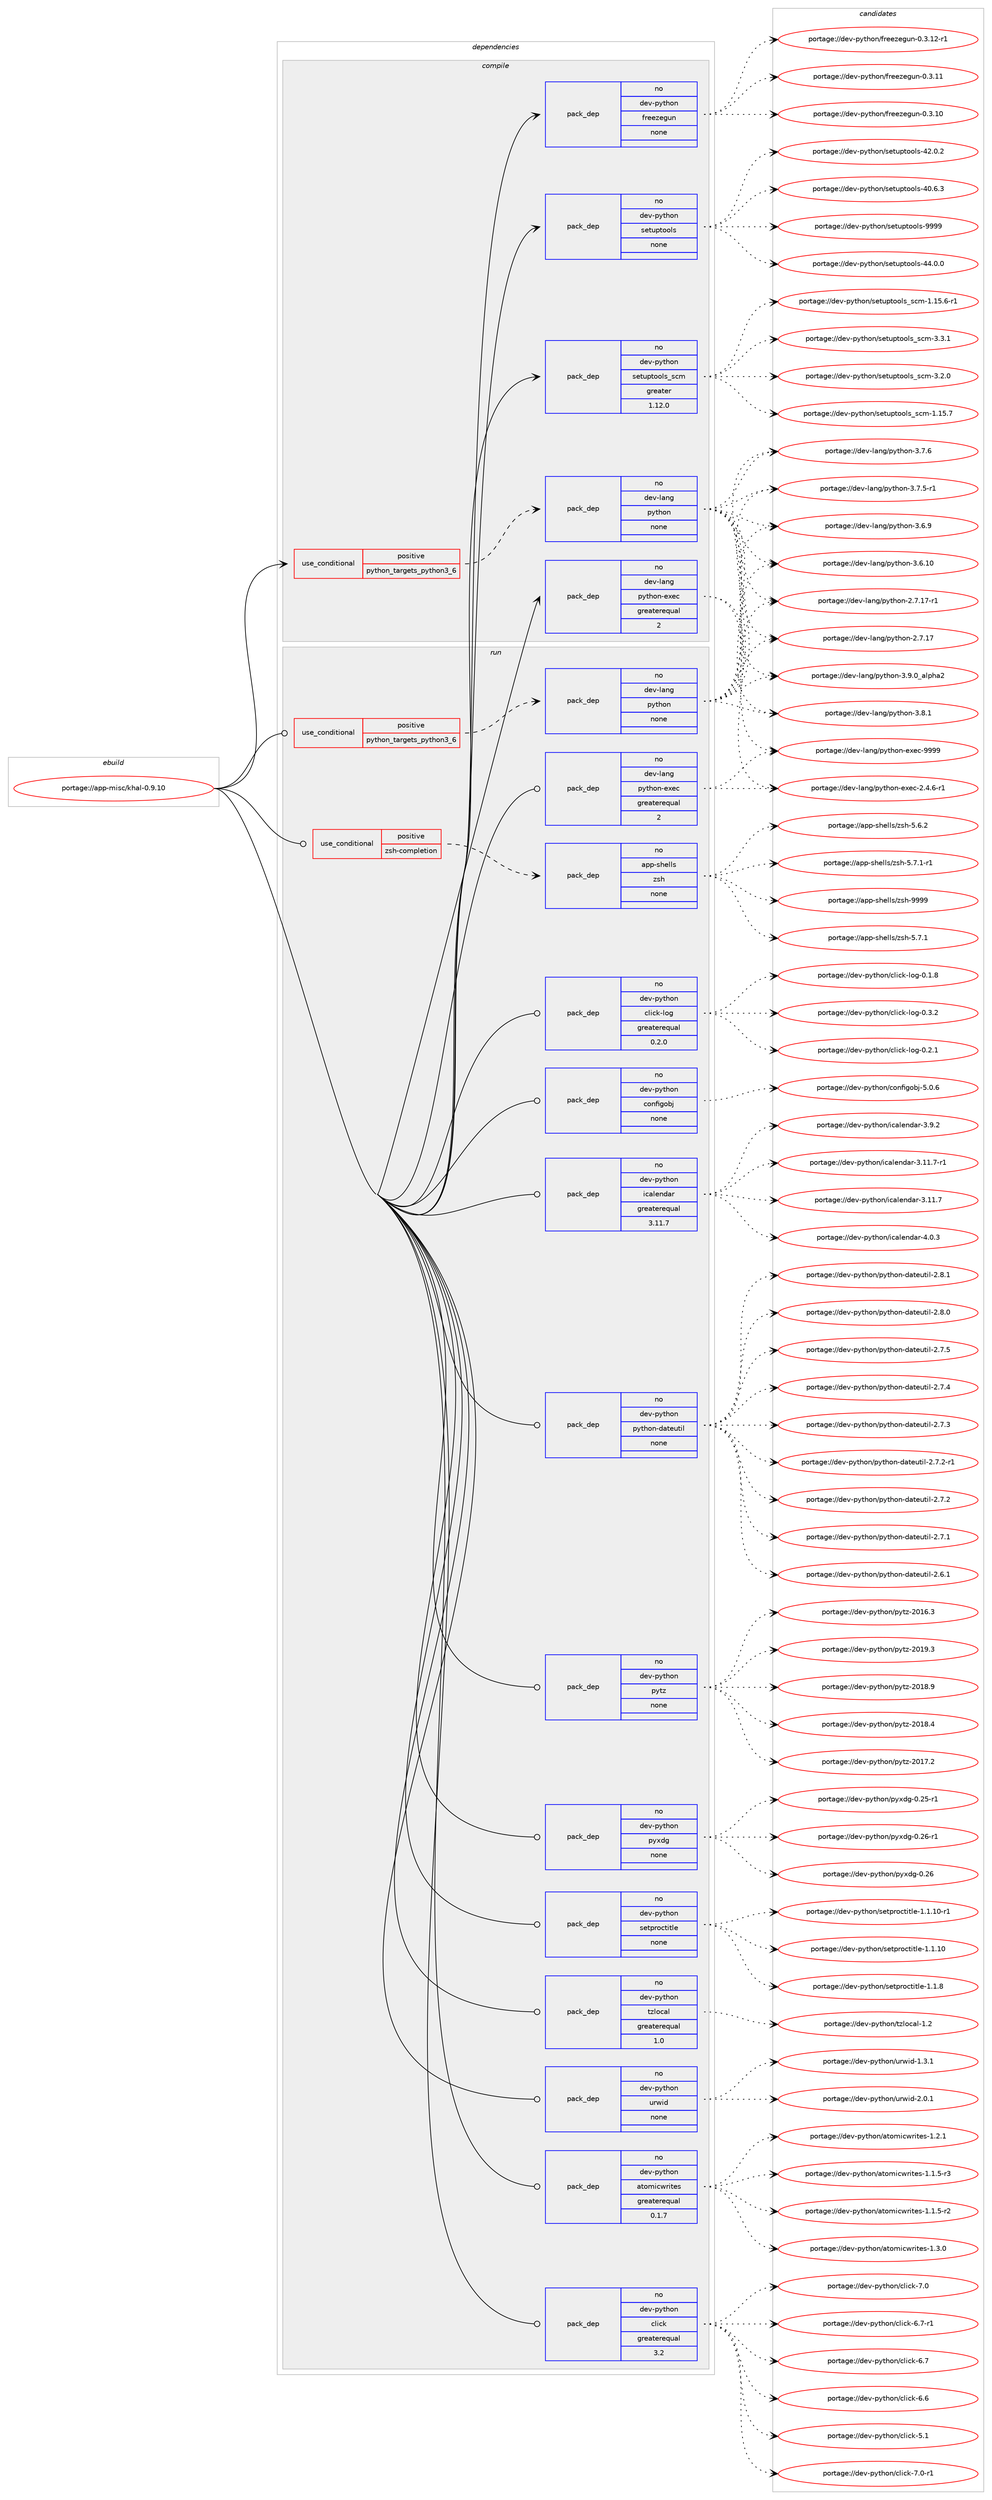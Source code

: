 digraph prolog {

# *************
# Graph options
# *************

newrank=true;
concentrate=true;
compound=true;
graph [rankdir=LR,fontname=Helvetica,fontsize=10,ranksep=1.5];#, ranksep=2.5, nodesep=0.2];
edge  [arrowhead=vee];
node  [fontname=Helvetica,fontsize=10];

# **********
# The ebuild
# **********

subgraph cluster_leftcol {
color=gray;
label=<<i>ebuild</i>>;
id [label="portage://app-misc/khal-0.9.10", color=red, width=4, href="../app-misc/khal-0.9.10.svg"];
}

# ****************
# The dependencies
# ****************

subgraph cluster_midcol {
color=gray;
label=<<i>dependencies</i>>;
subgraph cluster_compile {
fillcolor="#eeeeee";
style=filled;
label=<<i>compile</i>>;
subgraph cond143292 {
dependency611714 [label=<<TABLE BORDER="0" CELLBORDER="1" CELLSPACING="0" CELLPADDING="4"><TR><TD ROWSPAN="3" CELLPADDING="10">use_conditional</TD></TR><TR><TD>positive</TD></TR><TR><TD>python_targets_python3_6</TD></TR></TABLE>>, shape=none, color=red];
subgraph pack460234 {
dependency611715 [label=<<TABLE BORDER="0" CELLBORDER="1" CELLSPACING="0" CELLPADDING="4" WIDTH="220"><TR><TD ROWSPAN="6" CELLPADDING="30">pack_dep</TD></TR><TR><TD WIDTH="110">no</TD></TR><TR><TD>dev-lang</TD></TR><TR><TD>python</TD></TR><TR><TD>none</TD></TR><TR><TD></TD></TR></TABLE>>, shape=none, color=blue];
}
dependency611714:e -> dependency611715:w [weight=20,style="dashed",arrowhead="vee"];
}
id:e -> dependency611714:w [weight=20,style="solid",arrowhead="vee"];
subgraph pack460235 {
dependency611716 [label=<<TABLE BORDER="0" CELLBORDER="1" CELLSPACING="0" CELLPADDING="4" WIDTH="220"><TR><TD ROWSPAN="6" CELLPADDING="30">pack_dep</TD></TR><TR><TD WIDTH="110">no</TD></TR><TR><TD>dev-lang</TD></TR><TR><TD>python-exec</TD></TR><TR><TD>greaterequal</TD></TR><TR><TD>2</TD></TR></TABLE>>, shape=none, color=blue];
}
id:e -> dependency611716:w [weight=20,style="solid",arrowhead="vee"];
subgraph pack460236 {
dependency611717 [label=<<TABLE BORDER="0" CELLBORDER="1" CELLSPACING="0" CELLPADDING="4" WIDTH="220"><TR><TD ROWSPAN="6" CELLPADDING="30">pack_dep</TD></TR><TR><TD WIDTH="110">no</TD></TR><TR><TD>dev-python</TD></TR><TR><TD>freezegun</TD></TR><TR><TD>none</TD></TR><TR><TD></TD></TR></TABLE>>, shape=none, color=blue];
}
id:e -> dependency611717:w [weight=20,style="solid",arrowhead="vee"];
subgraph pack460237 {
dependency611718 [label=<<TABLE BORDER="0" CELLBORDER="1" CELLSPACING="0" CELLPADDING="4" WIDTH="220"><TR><TD ROWSPAN="6" CELLPADDING="30">pack_dep</TD></TR><TR><TD WIDTH="110">no</TD></TR><TR><TD>dev-python</TD></TR><TR><TD>setuptools</TD></TR><TR><TD>none</TD></TR><TR><TD></TD></TR></TABLE>>, shape=none, color=blue];
}
id:e -> dependency611718:w [weight=20,style="solid",arrowhead="vee"];
subgraph pack460238 {
dependency611719 [label=<<TABLE BORDER="0" CELLBORDER="1" CELLSPACING="0" CELLPADDING="4" WIDTH="220"><TR><TD ROWSPAN="6" CELLPADDING="30">pack_dep</TD></TR><TR><TD WIDTH="110">no</TD></TR><TR><TD>dev-python</TD></TR><TR><TD>setuptools_scm</TD></TR><TR><TD>greater</TD></TR><TR><TD>1.12.0</TD></TR></TABLE>>, shape=none, color=blue];
}
id:e -> dependency611719:w [weight=20,style="solid",arrowhead="vee"];
}
subgraph cluster_compileandrun {
fillcolor="#eeeeee";
style=filled;
label=<<i>compile and run</i>>;
}
subgraph cluster_run {
fillcolor="#eeeeee";
style=filled;
label=<<i>run</i>>;
subgraph cond143293 {
dependency611720 [label=<<TABLE BORDER="0" CELLBORDER="1" CELLSPACING="0" CELLPADDING="4"><TR><TD ROWSPAN="3" CELLPADDING="10">use_conditional</TD></TR><TR><TD>positive</TD></TR><TR><TD>python_targets_python3_6</TD></TR></TABLE>>, shape=none, color=red];
subgraph pack460239 {
dependency611721 [label=<<TABLE BORDER="0" CELLBORDER="1" CELLSPACING="0" CELLPADDING="4" WIDTH="220"><TR><TD ROWSPAN="6" CELLPADDING="30">pack_dep</TD></TR><TR><TD WIDTH="110">no</TD></TR><TR><TD>dev-lang</TD></TR><TR><TD>python</TD></TR><TR><TD>none</TD></TR><TR><TD></TD></TR></TABLE>>, shape=none, color=blue];
}
dependency611720:e -> dependency611721:w [weight=20,style="dashed",arrowhead="vee"];
}
id:e -> dependency611720:w [weight=20,style="solid",arrowhead="odot"];
subgraph cond143294 {
dependency611722 [label=<<TABLE BORDER="0" CELLBORDER="1" CELLSPACING="0" CELLPADDING="4"><TR><TD ROWSPAN="3" CELLPADDING="10">use_conditional</TD></TR><TR><TD>positive</TD></TR><TR><TD>zsh-completion</TD></TR></TABLE>>, shape=none, color=red];
subgraph pack460240 {
dependency611723 [label=<<TABLE BORDER="0" CELLBORDER="1" CELLSPACING="0" CELLPADDING="4" WIDTH="220"><TR><TD ROWSPAN="6" CELLPADDING="30">pack_dep</TD></TR><TR><TD WIDTH="110">no</TD></TR><TR><TD>app-shells</TD></TR><TR><TD>zsh</TD></TR><TR><TD>none</TD></TR><TR><TD></TD></TR></TABLE>>, shape=none, color=blue];
}
dependency611722:e -> dependency611723:w [weight=20,style="dashed",arrowhead="vee"];
}
id:e -> dependency611722:w [weight=20,style="solid",arrowhead="odot"];
subgraph pack460241 {
dependency611724 [label=<<TABLE BORDER="0" CELLBORDER="1" CELLSPACING="0" CELLPADDING="4" WIDTH="220"><TR><TD ROWSPAN="6" CELLPADDING="30">pack_dep</TD></TR><TR><TD WIDTH="110">no</TD></TR><TR><TD>dev-lang</TD></TR><TR><TD>python-exec</TD></TR><TR><TD>greaterequal</TD></TR><TR><TD>2</TD></TR></TABLE>>, shape=none, color=blue];
}
id:e -> dependency611724:w [weight=20,style="solid",arrowhead="odot"];
subgraph pack460242 {
dependency611725 [label=<<TABLE BORDER="0" CELLBORDER="1" CELLSPACING="0" CELLPADDING="4" WIDTH="220"><TR><TD ROWSPAN="6" CELLPADDING="30">pack_dep</TD></TR><TR><TD WIDTH="110">no</TD></TR><TR><TD>dev-python</TD></TR><TR><TD>atomicwrites</TD></TR><TR><TD>greaterequal</TD></TR><TR><TD>0.1.7</TD></TR></TABLE>>, shape=none, color=blue];
}
id:e -> dependency611725:w [weight=20,style="solid",arrowhead="odot"];
subgraph pack460243 {
dependency611726 [label=<<TABLE BORDER="0" CELLBORDER="1" CELLSPACING="0" CELLPADDING="4" WIDTH="220"><TR><TD ROWSPAN="6" CELLPADDING="30">pack_dep</TD></TR><TR><TD WIDTH="110">no</TD></TR><TR><TD>dev-python</TD></TR><TR><TD>click</TD></TR><TR><TD>greaterequal</TD></TR><TR><TD>3.2</TD></TR></TABLE>>, shape=none, color=blue];
}
id:e -> dependency611726:w [weight=20,style="solid",arrowhead="odot"];
subgraph pack460244 {
dependency611727 [label=<<TABLE BORDER="0" CELLBORDER="1" CELLSPACING="0" CELLPADDING="4" WIDTH="220"><TR><TD ROWSPAN="6" CELLPADDING="30">pack_dep</TD></TR><TR><TD WIDTH="110">no</TD></TR><TR><TD>dev-python</TD></TR><TR><TD>click-log</TD></TR><TR><TD>greaterequal</TD></TR><TR><TD>0.2.0</TD></TR></TABLE>>, shape=none, color=blue];
}
id:e -> dependency611727:w [weight=20,style="solid",arrowhead="odot"];
subgraph pack460245 {
dependency611728 [label=<<TABLE BORDER="0" CELLBORDER="1" CELLSPACING="0" CELLPADDING="4" WIDTH="220"><TR><TD ROWSPAN="6" CELLPADDING="30">pack_dep</TD></TR><TR><TD WIDTH="110">no</TD></TR><TR><TD>dev-python</TD></TR><TR><TD>configobj</TD></TR><TR><TD>none</TD></TR><TR><TD></TD></TR></TABLE>>, shape=none, color=blue];
}
id:e -> dependency611728:w [weight=20,style="solid",arrowhead="odot"];
subgraph pack460246 {
dependency611729 [label=<<TABLE BORDER="0" CELLBORDER="1" CELLSPACING="0" CELLPADDING="4" WIDTH="220"><TR><TD ROWSPAN="6" CELLPADDING="30">pack_dep</TD></TR><TR><TD WIDTH="110">no</TD></TR><TR><TD>dev-python</TD></TR><TR><TD>icalendar</TD></TR><TR><TD>greaterequal</TD></TR><TR><TD>3.11.7</TD></TR></TABLE>>, shape=none, color=blue];
}
id:e -> dependency611729:w [weight=20,style="solid",arrowhead="odot"];
subgraph pack460247 {
dependency611730 [label=<<TABLE BORDER="0" CELLBORDER="1" CELLSPACING="0" CELLPADDING="4" WIDTH="220"><TR><TD ROWSPAN="6" CELLPADDING="30">pack_dep</TD></TR><TR><TD WIDTH="110">no</TD></TR><TR><TD>dev-python</TD></TR><TR><TD>python-dateutil</TD></TR><TR><TD>none</TD></TR><TR><TD></TD></TR></TABLE>>, shape=none, color=blue];
}
id:e -> dependency611730:w [weight=20,style="solid",arrowhead="odot"];
subgraph pack460248 {
dependency611731 [label=<<TABLE BORDER="0" CELLBORDER="1" CELLSPACING="0" CELLPADDING="4" WIDTH="220"><TR><TD ROWSPAN="6" CELLPADDING="30">pack_dep</TD></TR><TR><TD WIDTH="110">no</TD></TR><TR><TD>dev-python</TD></TR><TR><TD>pytz</TD></TR><TR><TD>none</TD></TR><TR><TD></TD></TR></TABLE>>, shape=none, color=blue];
}
id:e -> dependency611731:w [weight=20,style="solid",arrowhead="odot"];
subgraph pack460249 {
dependency611732 [label=<<TABLE BORDER="0" CELLBORDER="1" CELLSPACING="0" CELLPADDING="4" WIDTH="220"><TR><TD ROWSPAN="6" CELLPADDING="30">pack_dep</TD></TR><TR><TD WIDTH="110">no</TD></TR><TR><TD>dev-python</TD></TR><TR><TD>pyxdg</TD></TR><TR><TD>none</TD></TR><TR><TD></TD></TR></TABLE>>, shape=none, color=blue];
}
id:e -> dependency611732:w [weight=20,style="solid",arrowhead="odot"];
subgraph pack460250 {
dependency611733 [label=<<TABLE BORDER="0" CELLBORDER="1" CELLSPACING="0" CELLPADDING="4" WIDTH="220"><TR><TD ROWSPAN="6" CELLPADDING="30">pack_dep</TD></TR><TR><TD WIDTH="110">no</TD></TR><TR><TD>dev-python</TD></TR><TR><TD>setproctitle</TD></TR><TR><TD>none</TD></TR><TR><TD></TD></TR></TABLE>>, shape=none, color=blue];
}
id:e -> dependency611733:w [weight=20,style="solid",arrowhead="odot"];
subgraph pack460251 {
dependency611734 [label=<<TABLE BORDER="0" CELLBORDER="1" CELLSPACING="0" CELLPADDING="4" WIDTH="220"><TR><TD ROWSPAN="6" CELLPADDING="30">pack_dep</TD></TR><TR><TD WIDTH="110">no</TD></TR><TR><TD>dev-python</TD></TR><TR><TD>tzlocal</TD></TR><TR><TD>greaterequal</TD></TR><TR><TD>1.0</TD></TR></TABLE>>, shape=none, color=blue];
}
id:e -> dependency611734:w [weight=20,style="solid",arrowhead="odot"];
subgraph pack460252 {
dependency611735 [label=<<TABLE BORDER="0" CELLBORDER="1" CELLSPACING="0" CELLPADDING="4" WIDTH="220"><TR><TD ROWSPAN="6" CELLPADDING="30">pack_dep</TD></TR><TR><TD WIDTH="110">no</TD></TR><TR><TD>dev-python</TD></TR><TR><TD>urwid</TD></TR><TR><TD>none</TD></TR><TR><TD></TD></TR></TABLE>>, shape=none, color=blue];
}
id:e -> dependency611735:w [weight=20,style="solid",arrowhead="odot"];
}
}

# **************
# The candidates
# **************

subgraph cluster_choices {
rank=same;
color=gray;
label=<<i>candidates</i>>;

subgraph choice460234 {
color=black;
nodesep=1;
choice10010111845108971101034711212111610411111045514657464895971081121049750 [label="portage://dev-lang/python-3.9.0_alpha2", color=red, width=4,href="../dev-lang/python-3.9.0_alpha2.svg"];
choice100101118451089711010347112121116104111110455146564649 [label="portage://dev-lang/python-3.8.1", color=red, width=4,href="../dev-lang/python-3.8.1.svg"];
choice100101118451089711010347112121116104111110455146554654 [label="portage://dev-lang/python-3.7.6", color=red, width=4,href="../dev-lang/python-3.7.6.svg"];
choice1001011184510897110103471121211161041111104551465546534511449 [label="portage://dev-lang/python-3.7.5-r1", color=red, width=4,href="../dev-lang/python-3.7.5-r1.svg"];
choice100101118451089711010347112121116104111110455146544657 [label="portage://dev-lang/python-3.6.9", color=red, width=4,href="../dev-lang/python-3.6.9.svg"];
choice10010111845108971101034711212111610411111045514654464948 [label="portage://dev-lang/python-3.6.10", color=red, width=4,href="../dev-lang/python-3.6.10.svg"];
choice100101118451089711010347112121116104111110455046554649554511449 [label="portage://dev-lang/python-2.7.17-r1", color=red, width=4,href="../dev-lang/python-2.7.17-r1.svg"];
choice10010111845108971101034711212111610411111045504655464955 [label="portage://dev-lang/python-2.7.17", color=red, width=4,href="../dev-lang/python-2.7.17.svg"];
dependency611715:e -> choice10010111845108971101034711212111610411111045514657464895971081121049750:w [style=dotted,weight="100"];
dependency611715:e -> choice100101118451089711010347112121116104111110455146564649:w [style=dotted,weight="100"];
dependency611715:e -> choice100101118451089711010347112121116104111110455146554654:w [style=dotted,weight="100"];
dependency611715:e -> choice1001011184510897110103471121211161041111104551465546534511449:w [style=dotted,weight="100"];
dependency611715:e -> choice100101118451089711010347112121116104111110455146544657:w [style=dotted,weight="100"];
dependency611715:e -> choice10010111845108971101034711212111610411111045514654464948:w [style=dotted,weight="100"];
dependency611715:e -> choice100101118451089711010347112121116104111110455046554649554511449:w [style=dotted,weight="100"];
dependency611715:e -> choice10010111845108971101034711212111610411111045504655464955:w [style=dotted,weight="100"];
}
subgraph choice460235 {
color=black;
nodesep=1;
choice10010111845108971101034711212111610411111045101120101994557575757 [label="portage://dev-lang/python-exec-9999", color=red, width=4,href="../dev-lang/python-exec-9999.svg"];
choice10010111845108971101034711212111610411111045101120101994550465246544511449 [label="portage://dev-lang/python-exec-2.4.6-r1", color=red, width=4,href="../dev-lang/python-exec-2.4.6-r1.svg"];
dependency611716:e -> choice10010111845108971101034711212111610411111045101120101994557575757:w [style=dotted,weight="100"];
dependency611716:e -> choice10010111845108971101034711212111610411111045101120101994550465246544511449:w [style=dotted,weight="100"];
}
subgraph choice460236 {
color=black;
nodesep=1;
choice1001011184511212111610411111047102114101101122101103117110454846514649504511449 [label="portage://dev-python/freezegun-0.3.12-r1", color=red, width=4,href="../dev-python/freezegun-0.3.12-r1.svg"];
choice100101118451121211161041111104710211410110112210110311711045484651464949 [label="portage://dev-python/freezegun-0.3.11", color=red, width=4,href="../dev-python/freezegun-0.3.11.svg"];
choice100101118451121211161041111104710211410110112210110311711045484651464948 [label="portage://dev-python/freezegun-0.3.10", color=red, width=4,href="../dev-python/freezegun-0.3.10.svg"];
dependency611717:e -> choice1001011184511212111610411111047102114101101122101103117110454846514649504511449:w [style=dotted,weight="100"];
dependency611717:e -> choice100101118451121211161041111104710211410110112210110311711045484651464949:w [style=dotted,weight="100"];
dependency611717:e -> choice100101118451121211161041111104710211410110112210110311711045484651464948:w [style=dotted,weight="100"];
}
subgraph choice460237 {
color=black;
nodesep=1;
choice10010111845112121116104111110471151011161171121161111111081154557575757 [label="portage://dev-python/setuptools-9999", color=red, width=4,href="../dev-python/setuptools-9999.svg"];
choice100101118451121211161041111104711510111611711211611111110811545525246484648 [label="portage://dev-python/setuptools-44.0.0", color=red, width=4,href="../dev-python/setuptools-44.0.0.svg"];
choice100101118451121211161041111104711510111611711211611111110811545525046484650 [label="portage://dev-python/setuptools-42.0.2", color=red, width=4,href="../dev-python/setuptools-42.0.2.svg"];
choice100101118451121211161041111104711510111611711211611111110811545524846544651 [label="portage://dev-python/setuptools-40.6.3", color=red, width=4,href="../dev-python/setuptools-40.6.3.svg"];
dependency611718:e -> choice10010111845112121116104111110471151011161171121161111111081154557575757:w [style=dotted,weight="100"];
dependency611718:e -> choice100101118451121211161041111104711510111611711211611111110811545525246484648:w [style=dotted,weight="100"];
dependency611718:e -> choice100101118451121211161041111104711510111611711211611111110811545525046484650:w [style=dotted,weight="100"];
dependency611718:e -> choice100101118451121211161041111104711510111611711211611111110811545524846544651:w [style=dotted,weight="100"];
}
subgraph choice460238 {
color=black;
nodesep=1;
choice10010111845112121116104111110471151011161171121161111111081159511599109455146514649 [label="portage://dev-python/setuptools_scm-3.3.1", color=red, width=4,href="../dev-python/setuptools_scm-3.3.1.svg"];
choice10010111845112121116104111110471151011161171121161111111081159511599109455146504648 [label="portage://dev-python/setuptools_scm-3.2.0", color=red, width=4,href="../dev-python/setuptools_scm-3.2.0.svg"];
choice1001011184511212111610411111047115101116117112116111111108115951159910945494649534655 [label="portage://dev-python/setuptools_scm-1.15.7", color=red, width=4,href="../dev-python/setuptools_scm-1.15.7.svg"];
choice10010111845112121116104111110471151011161171121161111111081159511599109454946495346544511449 [label="portage://dev-python/setuptools_scm-1.15.6-r1", color=red, width=4,href="../dev-python/setuptools_scm-1.15.6-r1.svg"];
dependency611719:e -> choice10010111845112121116104111110471151011161171121161111111081159511599109455146514649:w [style=dotted,weight="100"];
dependency611719:e -> choice10010111845112121116104111110471151011161171121161111111081159511599109455146504648:w [style=dotted,weight="100"];
dependency611719:e -> choice1001011184511212111610411111047115101116117112116111111108115951159910945494649534655:w [style=dotted,weight="100"];
dependency611719:e -> choice10010111845112121116104111110471151011161171121161111111081159511599109454946495346544511449:w [style=dotted,weight="100"];
}
subgraph choice460239 {
color=black;
nodesep=1;
choice10010111845108971101034711212111610411111045514657464895971081121049750 [label="portage://dev-lang/python-3.9.0_alpha2", color=red, width=4,href="../dev-lang/python-3.9.0_alpha2.svg"];
choice100101118451089711010347112121116104111110455146564649 [label="portage://dev-lang/python-3.8.1", color=red, width=4,href="../dev-lang/python-3.8.1.svg"];
choice100101118451089711010347112121116104111110455146554654 [label="portage://dev-lang/python-3.7.6", color=red, width=4,href="../dev-lang/python-3.7.6.svg"];
choice1001011184510897110103471121211161041111104551465546534511449 [label="portage://dev-lang/python-3.7.5-r1", color=red, width=4,href="../dev-lang/python-3.7.5-r1.svg"];
choice100101118451089711010347112121116104111110455146544657 [label="portage://dev-lang/python-3.6.9", color=red, width=4,href="../dev-lang/python-3.6.9.svg"];
choice10010111845108971101034711212111610411111045514654464948 [label="portage://dev-lang/python-3.6.10", color=red, width=4,href="../dev-lang/python-3.6.10.svg"];
choice100101118451089711010347112121116104111110455046554649554511449 [label="portage://dev-lang/python-2.7.17-r1", color=red, width=4,href="../dev-lang/python-2.7.17-r1.svg"];
choice10010111845108971101034711212111610411111045504655464955 [label="portage://dev-lang/python-2.7.17", color=red, width=4,href="../dev-lang/python-2.7.17.svg"];
dependency611721:e -> choice10010111845108971101034711212111610411111045514657464895971081121049750:w [style=dotted,weight="100"];
dependency611721:e -> choice100101118451089711010347112121116104111110455146564649:w [style=dotted,weight="100"];
dependency611721:e -> choice100101118451089711010347112121116104111110455146554654:w [style=dotted,weight="100"];
dependency611721:e -> choice1001011184510897110103471121211161041111104551465546534511449:w [style=dotted,weight="100"];
dependency611721:e -> choice100101118451089711010347112121116104111110455146544657:w [style=dotted,weight="100"];
dependency611721:e -> choice10010111845108971101034711212111610411111045514654464948:w [style=dotted,weight="100"];
dependency611721:e -> choice100101118451089711010347112121116104111110455046554649554511449:w [style=dotted,weight="100"];
dependency611721:e -> choice10010111845108971101034711212111610411111045504655464955:w [style=dotted,weight="100"];
}
subgraph choice460240 {
color=black;
nodesep=1;
choice9711211245115104101108108115471221151044557575757 [label="portage://app-shells/zsh-9999", color=red, width=4,href="../app-shells/zsh-9999.svg"];
choice9711211245115104101108108115471221151044553465546494511449 [label="portage://app-shells/zsh-5.7.1-r1", color=red, width=4,href="../app-shells/zsh-5.7.1-r1.svg"];
choice971121124511510410110810811547122115104455346554649 [label="portage://app-shells/zsh-5.7.1", color=red, width=4,href="../app-shells/zsh-5.7.1.svg"];
choice971121124511510410110810811547122115104455346544650 [label="portage://app-shells/zsh-5.6.2", color=red, width=4,href="../app-shells/zsh-5.6.2.svg"];
dependency611723:e -> choice9711211245115104101108108115471221151044557575757:w [style=dotted,weight="100"];
dependency611723:e -> choice9711211245115104101108108115471221151044553465546494511449:w [style=dotted,weight="100"];
dependency611723:e -> choice971121124511510410110810811547122115104455346554649:w [style=dotted,weight="100"];
dependency611723:e -> choice971121124511510410110810811547122115104455346544650:w [style=dotted,weight="100"];
}
subgraph choice460241 {
color=black;
nodesep=1;
choice10010111845108971101034711212111610411111045101120101994557575757 [label="portage://dev-lang/python-exec-9999", color=red, width=4,href="../dev-lang/python-exec-9999.svg"];
choice10010111845108971101034711212111610411111045101120101994550465246544511449 [label="portage://dev-lang/python-exec-2.4.6-r1", color=red, width=4,href="../dev-lang/python-exec-2.4.6-r1.svg"];
dependency611724:e -> choice10010111845108971101034711212111610411111045101120101994557575757:w [style=dotted,weight="100"];
dependency611724:e -> choice10010111845108971101034711212111610411111045101120101994550465246544511449:w [style=dotted,weight="100"];
}
subgraph choice460242 {
color=black;
nodesep=1;
choice10010111845112121116104111110479711611110910599119114105116101115454946514648 [label="portage://dev-python/atomicwrites-1.3.0", color=red, width=4,href="../dev-python/atomicwrites-1.3.0.svg"];
choice10010111845112121116104111110479711611110910599119114105116101115454946504649 [label="portage://dev-python/atomicwrites-1.2.1", color=red, width=4,href="../dev-python/atomicwrites-1.2.1.svg"];
choice100101118451121211161041111104797116111109105991191141051161011154549464946534511451 [label="portage://dev-python/atomicwrites-1.1.5-r3", color=red, width=4,href="../dev-python/atomicwrites-1.1.5-r3.svg"];
choice100101118451121211161041111104797116111109105991191141051161011154549464946534511450 [label="portage://dev-python/atomicwrites-1.1.5-r2", color=red, width=4,href="../dev-python/atomicwrites-1.1.5-r2.svg"];
dependency611725:e -> choice10010111845112121116104111110479711611110910599119114105116101115454946514648:w [style=dotted,weight="100"];
dependency611725:e -> choice10010111845112121116104111110479711611110910599119114105116101115454946504649:w [style=dotted,weight="100"];
dependency611725:e -> choice100101118451121211161041111104797116111109105991191141051161011154549464946534511451:w [style=dotted,weight="100"];
dependency611725:e -> choice100101118451121211161041111104797116111109105991191141051161011154549464946534511450:w [style=dotted,weight="100"];
}
subgraph choice460243 {
color=black;
nodesep=1;
choice10010111845112121116104111110479910810599107455546484511449 [label="portage://dev-python/click-7.0-r1", color=red, width=4,href="../dev-python/click-7.0-r1.svg"];
choice1001011184511212111610411111047991081059910745554648 [label="portage://dev-python/click-7.0", color=red, width=4,href="../dev-python/click-7.0.svg"];
choice10010111845112121116104111110479910810599107455446554511449 [label="portage://dev-python/click-6.7-r1", color=red, width=4,href="../dev-python/click-6.7-r1.svg"];
choice1001011184511212111610411111047991081059910745544655 [label="portage://dev-python/click-6.7", color=red, width=4,href="../dev-python/click-6.7.svg"];
choice1001011184511212111610411111047991081059910745544654 [label="portage://dev-python/click-6.6", color=red, width=4,href="../dev-python/click-6.6.svg"];
choice1001011184511212111610411111047991081059910745534649 [label="portage://dev-python/click-5.1", color=red, width=4,href="../dev-python/click-5.1.svg"];
dependency611726:e -> choice10010111845112121116104111110479910810599107455546484511449:w [style=dotted,weight="100"];
dependency611726:e -> choice1001011184511212111610411111047991081059910745554648:w [style=dotted,weight="100"];
dependency611726:e -> choice10010111845112121116104111110479910810599107455446554511449:w [style=dotted,weight="100"];
dependency611726:e -> choice1001011184511212111610411111047991081059910745544655:w [style=dotted,weight="100"];
dependency611726:e -> choice1001011184511212111610411111047991081059910745544654:w [style=dotted,weight="100"];
dependency611726:e -> choice1001011184511212111610411111047991081059910745534649:w [style=dotted,weight="100"];
}
subgraph choice460244 {
color=black;
nodesep=1;
choice1001011184511212111610411111047991081059910745108111103454846514650 [label="portage://dev-python/click-log-0.3.2", color=red, width=4,href="../dev-python/click-log-0.3.2.svg"];
choice1001011184511212111610411111047991081059910745108111103454846504649 [label="portage://dev-python/click-log-0.2.1", color=red, width=4,href="../dev-python/click-log-0.2.1.svg"];
choice1001011184511212111610411111047991081059910745108111103454846494656 [label="portage://dev-python/click-log-0.1.8", color=red, width=4,href="../dev-python/click-log-0.1.8.svg"];
dependency611727:e -> choice1001011184511212111610411111047991081059910745108111103454846514650:w [style=dotted,weight="100"];
dependency611727:e -> choice1001011184511212111610411111047991081059910745108111103454846504649:w [style=dotted,weight="100"];
dependency611727:e -> choice1001011184511212111610411111047991081059910745108111103454846494656:w [style=dotted,weight="100"];
}
subgraph choice460245 {
color=black;
nodesep=1;
choice10010111845112121116104111110479911111010210510311198106455346484654 [label="portage://dev-python/configobj-5.0.6", color=red, width=4,href="../dev-python/configobj-5.0.6.svg"];
dependency611728:e -> choice10010111845112121116104111110479911111010210510311198106455346484654:w [style=dotted,weight="100"];
}
subgraph choice460246 {
color=black;
nodesep=1;
choice1001011184511212111610411111047105999710810111010097114455246484651 [label="portage://dev-python/icalendar-4.0.3", color=red, width=4,href="../dev-python/icalendar-4.0.3.svg"];
choice1001011184511212111610411111047105999710810111010097114455146574650 [label="portage://dev-python/icalendar-3.9.2", color=red, width=4,href="../dev-python/icalendar-3.9.2.svg"];
choice1001011184511212111610411111047105999710810111010097114455146494946554511449 [label="portage://dev-python/icalendar-3.11.7-r1", color=red, width=4,href="../dev-python/icalendar-3.11.7-r1.svg"];
choice100101118451121211161041111104710599971081011101009711445514649494655 [label="portage://dev-python/icalendar-3.11.7", color=red, width=4,href="../dev-python/icalendar-3.11.7.svg"];
dependency611729:e -> choice1001011184511212111610411111047105999710810111010097114455246484651:w [style=dotted,weight="100"];
dependency611729:e -> choice1001011184511212111610411111047105999710810111010097114455146574650:w [style=dotted,weight="100"];
dependency611729:e -> choice1001011184511212111610411111047105999710810111010097114455146494946554511449:w [style=dotted,weight="100"];
dependency611729:e -> choice100101118451121211161041111104710599971081011101009711445514649494655:w [style=dotted,weight="100"];
}
subgraph choice460247 {
color=black;
nodesep=1;
choice10010111845112121116104111110471121211161041111104510097116101117116105108455046564649 [label="portage://dev-python/python-dateutil-2.8.1", color=red, width=4,href="../dev-python/python-dateutil-2.8.1.svg"];
choice10010111845112121116104111110471121211161041111104510097116101117116105108455046564648 [label="portage://dev-python/python-dateutil-2.8.0", color=red, width=4,href="../dev-python/python-dateutil-2.8.0.svg"];
choice10010111845112121116104111110471121211161041111104510097116101117116105108455046554653 [label="portage://dev-python/python-dateutil-2.7.5", color=red, width=4,href="../dev-python/python-dateutil-2.7.5.svg"];
choice10010111845112121116104111110471121211161041111104510097116101117116105108455046554652 [label="portage://dev-python/python-dateutil-2.7.4", color=red, width=4,href="../dev-python/python-dateutil-2.7.4.svg"];
choice10010111845112121116104111110471121211161041111104510097116101117116105108455046554651 [label="portage://dev-python/python-dateutil-2.7.3", color=red, width=4,href="../dev-python/python-dateutil-2.7.3.svg"];
choice100101118451121211161041111104711212111610411111045100971161011171161051084550465546504511449 [label="portage://dev-python/python-dateutil-2.7.2-r1", color=red, width=4,href="../dev-python/python-dateutil-2.7.2-r1.svg"];
choice10010111845112121116104111110471121211161041111104510097116101117116105108455046554650 [label="portage://dev-python/python-dateutil-2.7.2", color=red, width=4,href="../dev-python/python-dateutil-2.7.2.svg"];
choice10010111845112121116104111110471121211161041111104510097116101117116105108455046554649 [label="portage://dev-python/python-dateutil-2.7.1", color=red, width=4,href="../dev-python/python-dateutil-2.7.1.svg"];
choice10010111845112121116104111110471121211161041111104510097116101117116105108455046544649 [label="portage://dev-python/python-dateutil-2.6.1", color=red, width=4,href="../dev-python/python-dateutil-2.6.1.svg"];
dependency611730:e -> choice10010111845112121116104111110471121211161041111104510097116101117116105108455046564649:w [style=dotted,weight="100"];
dependency611730:e -> choice10010111845112121116104111110471121211161041111104510097116101117116105108455046564648:w [style=dotted,weight="100"];
dependency611730:e -> choice10010111845112121116104111110471121211161041111104510097116101117116105108455046554653:w [style=dotted,weight="100"];
dependency611730:e -> choice10010111845112121116104111110471121211161041111104510097116101117116105108455046554652:w [style=dotted,weight="100"];
dependency611730:e -> choice10010111845112121116104111110471121211161041111104510097116101117116105108455046554651:w [style=dotted,weight="100"];
dependency611730:e -> choice100101118451121211161041111104711212111610411111045100971161011171161051084550465546504511449:w [style=dotted,weight="100"];
dependency611730:e -> choice10010111845112121116104111110471121211161041111104510097116101117116105108455046554650:w [style=dotted,weight="100"];
dependency611730:e -> choice10010111845112121116104111110471121211161041111104510097116101117116105108455046554649:w [style=dotted,weight="100"];
dependency611730:e -> choice10010111845112121116104111110471121211161041111104510097116101117116105108455046544649:w [style=dotted,weight="100"];
}
subgraph choice460248 {
color=black;
nodesep=1;
choice100101118451121211161041111104711212111612245504849574651 [label="portage://dev-python/pytz-2019.3", color=red, width=4,href="../dev-python/pytz-2019.3.svg"];
choice100101118451121211161041111104711212111612245504849564657 [label="portage://dev-python/pytz-2018.9", color=red, width=4,href="../dev-python/pytz-2018.9.svg"];
choice100101118451121211161041111104711212111612245504849564652 [label="portage://dev-python/pytz-2018.4", color=red, width=4,href="../dev-python/pytz-2018.4.svg"];
choice100101118451121211161041111104711212111612245504849554650 [label="portage://dev-python/pytz-2017.2", color=red, width=4,href="../dev-python/pytz-2017.2.svg"];
choice100101118451121211161041111104711212111612245504849544651 [label="portage://dev-python/pytz-2016.3", color=red, width=4,href="../dev-python/pytz-2016.3.svg"];
dependency611731:e -> choice100101118451121211161041111104711212111612245504849574651:w [style=dotted,weight="100"];
dependency611731:e -> choice100101118451121211161041111104711212111612245504849564657:w [style=dotted,weight="100"];
dependency611731:e -> choice100101118451121211161041111104711212111612245504849564652:w [style=dotted,weight="100"];
dependency611731:e -> choice100101118451121211161041111104711212111612245504849554650:w [style=dotted,weight="100"];
dependency611731:e -> choice100101118451121211161041111104711212111612245504849544651:w [style=dotted,weight="100"];
}
subgraph choice460249 {
color=black;
nodesep=1;
choice100101118451121211161041111104711212112010010345484650544511449 [label="portage://dev-python/pyxdg-0.26-r1", color=red, width=4,href="../dev-python/pyxdg-0.26-r1.svg"];
choice10010111845112121116104111110471121211201001034548465054 [label="portage://dev-python/pyxdg-0.26", color=red, width=4,href="../dev-python/pyxdg-0.26.svg"];
choice100101118451121211161041111104711212112010010345484650534511449 [label="portage://dev-python/pyxdg-0.25-r1", color=red, width=4,href="../dev-python/pyxdg-0.25-r1.svg"];
dependency611732:e -> choice100101118451121211161041111104711212112010010345484650544511449:w [style=dotted,weight="100"];
dependency611732:e -> choice10010111845112121116104111110471121211201001034548465054:w [style=dotted,weight="100"];
dependency611732:e -> choice100101118451121211161041111104711212112010010345484650534511449:w [style=dotted,weight="100"];
}
subgraph choice460250 {
color=black;
nodesep=1;
choice100101118451121211161041111104711510111611211411199116105116108101454946494656 [label="portage://dev-python/setproctitle-1.1.8", color=red, width=4,href="../dev-python/setproctitle-1.1.8.svg"];
choice100101118451121211161041111104711510111611211411199116105116108101454946494649484511449 [label="portage://dev-python/setproctitle-1.1.10-r1", color=red, width=4,href="../dev-python/setproctitle-1.1.10-r1.svg"];
choice10010111845112121116104111110471151011161121141119911610511610810145494649464948 [label="portage://dev-python/setproctitle-1.1.10", color=red, width=4,href="../dev-python/setproctitle-1.1.10.svg"];
dependency611733:e -> choice100101118451121211161041111104711510111611211411199116105116108101454946494656:w [style=dotted,weight="100"];
dependency611733:e -> choice100101118451121211161041111104711510111611211411199116105116108101454946494649484511449:w [style=dotted,weight="100"];
dependency611733:e -> choice10010111845112121116104111110471151011161121141119911610511610810145494649464948:w [style=dotted,weight="100"];
}
subgraph choice460251 {
color=black;
nodesep=1;
choice1001011184511212111610411111047116122108111999710845494650 [label="portage://dev-python/tzlocal-1.2", color=red, width=4,href="../dev-python/tzlocal-1.2.svg"];
dependency611734:e -> choice1001011184511212111610411111047116122108111999710845494650:w [style=dotted,weight="100"];
}
subgraph choice460252 {
color=black;
nodesep=1;
choice1001011184511212111610411111047117114119105100455046484649 [label="portage://dev-python/urwid-2.0.1", color=red, width=4,href="../dev-python/urwid-2.0.1.svg"];
choice1001011184511212111610411111047117114119105100454946514649 [label="portage://dev-python/urwid-1.3.1", color=red, width=4,href="../dev-python/urwid-1.3.1.svg"];
dependency611735:e -> choice1001011184511212111610411111047117114119105100455046484649:w [style=dotted,weight="100"];
dependency611735:e -> choice1001011184511212111610411111047117114119105100454946514649:w [style=dotted,weight="100"];
}
}

}
